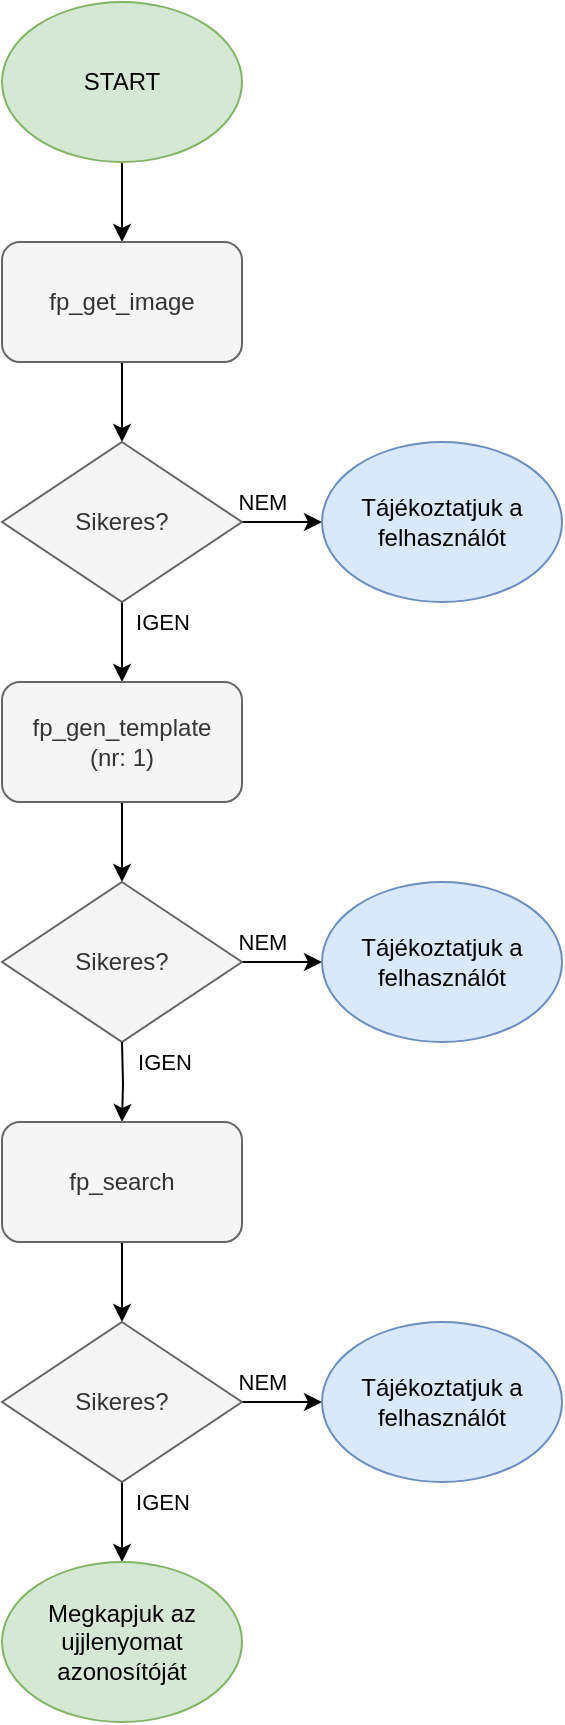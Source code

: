 <mxfile version="21.6.8" type="device">
  <diagram name="Page-1" id="evBm2OVuuemNM05SvKdR">
    <mxGraphModel dx="1418" dy="828" grid="1" gridSize="10" guides="1" tooltips="1" connect="1" arrows="1" fold="1" page="1" pageScale="1" pageWidth="827" pageHeight="1169" math="0" shadow="0">
      <root>
        <mxCell id="0" />
        <mxCell id="1" parent="0" />
        <mxCell id="pmROQtzwA_wPzSzfJlvw-3" style="edgeStyle=orthogonalEdgeStyle;rounded=0;orthogonalLoop=1;jettySize=auto;html=1;exitX=0.5;exitY=1;exitDx=0;exitDy=0;" parent="1" source="pmROQtzwA_wPzSzfJlvw-1" target="pmROQtzwA_wPzSzfJlvw-2" edge="1">
          <mxGeometry relative="1" as="geometry" />
        </mxCell>
        <mxCell id="pmROQtzwA_wPzSzfJlvw-1" value="START" style="ellipse;whiteSpace=wrap;html=1;fillColor=#d5e8d4;strokeColor=#82b366;" parent="1" vertex="1">
          <mxGeometry x="40" y="40" width="120" height="80" as="geometry" />
        </mxCell>
        <mxCell id="pmROQtzwA_wPzSzfJlvw-5" style="edgeStyle=orthogonalEdgeStyle;rounded=0;orthogonalLoop=1;jettySize=auto;html=1;exitX=0.5;exitY=1;exitDx=0;exitDy=0;entryX=0.5;entryY=0;entryDx=0;entryDy=0;" parent="1" source="pmROQtzwA_wPzSzfJlvw-2" target="pmROQtzwA_wPzSzfJlvw-4" edge="1">
          <mxGeometry relative="1" as="geometry" />
        </mxCell>
        <mxCell id="pmROQtzwA_wPzSzfJlvw-2" value="fp_get_image" style="rounded=1;whiteSpace=wrap;html=1;fillColor=#f5f5f5;fontColor=#333333;strokeColor=#666666;" parent="1" vertex="1">
          <mxGeometry x="40" y="160" width="120" height="60" as="geometry" />
        </mxCell>
        <mxCell id="pmROQtzwA_wPzSzfJlvw-7" style="edgeStyle=orthogonalEdgeStyle;rounded=0;orthogonalLoop=1;jettySize=auto;html=1;exitX=1;exitY=0.5;exitDx=0;exitDy=0;" parent="1" source="pmROQtzwA_wPzSzfJlvw-4" target="pmROQtzwA_wPzSzfJlvw-6" edge="1">
          <mxGeometry relative="1" as="geometry" />
        </mxCell>
        <mxCell id="pmROQtzwA_wPzSzfJlvw-9" value="NEM&lt;br&gt;" style="edgeLabel;html=1;align=center;verticalAlign=middle;resizable=0;points=[];" parent="pmROQtzwA_wPzSzfJlvw-7" vertex="1" connectable="0">
          <mxGeometry x="0.2" y="-1" relative="1" as="geometry">
            <mxPoint x="-14" y="-11" as="offset" />
          </mxGeometry>
        </mxCell>
        <mxCell id="pmROQtzwA_wPzSzfJlvw-11" style="edgeStyle=orthogonalEdgeStyle;rounded=0;orthogonalLoop=1;jettySize=auto;html=1;exitX=0.5;exitY=1;exitDx=0;exitDy=0;entryX=0.5;entryY=0;entryDx=0;entryDy=0;" parent="1" source="pmROQtzwA_wPzSzfJlvw-4" target="pmROQtzwA_wPzSzfJlvw-10" edge="1">
          <mxGeometry relative="1" as="geometry" />
        </mxCell>
        <mxCell id="pmROQtzwA_wPzSzfJlvw-12" value="IGEN" style="edgeLabel;html=1;align=center;verticalAlign=middle;resizable=0;points=[];" parent="pmROQtzwA_wPzSzfJlvw-11" vertex="1" connectable="0">
          <mxGeometry x="-0.076" y="-1" relative="1" as="geometry">
            <mxPoint x="21" y="-9" as="offset" />
          </mxGeometry>
        </mxCell>
        <mxCell id="pmROQtzwA_wPzSzfJlvw-4" value="Sikeres?" style="rhombus;whiteSpace=wrap;html=1;fillColor=#f5f5f5;fontColor=#333333;strokeColor=#666666;" parent="1" vertex="1">
          <mxGeometry x="40" y="260" width="120" height="80" as="geometry" />
        </mxCell>
        <mxCell id="pmROQtzwA_wPzSzfJlvw-6" value="Tájékoztatjuk a felhasználót" style="ellipse;whiteSpace=wrap;html=1;fillColor=#dae8fc;strokeColor=#6c8ebf;" parent="1" vertex="1">
          <mxGeometry x="200" y="260" width="120" height="80" as="geometry" />
        </mxCell>
        <mxCell id="pmROQtzwA_wPzSzfJlvw-20" style="edgeStyle=orthogonalEdgeStyle;rounded=0;orthogonalLoop=1;jettySize=auto;html=1;exitX=0.5;exitY=1;exitDx=0;exitDy=0;entryX=0.5;entryY=0;entryDx=0;entryDy=0;" parent="1" source="pmROQtzwA_wPzSzfJlvw-10" target="pmROQtzwA_wPzSzfJlvw-17" edge="1">
          <mxGeometry relative="1" as="geometry" />
        </mxCell>
        <mxCell id="pmROQtzwA_wPzSzfJlvw-10" value="fp_gen_template&lt;br&gt;(nr: 1)" style="rounded=1;whiteSpace=wrap;html=1;fillColor=#f5f5f5;fontColor=#333333;strokeColor=#666666;" parent="1" vertex="1">
          <mxGeometry x="40" y="380" width="120" height="60" as="geometry" />
        </mxCell>
        <mxCell id="pmROQtzwA_wPzSzfJlvw-13" style="edgeStyle=orthogonalEdgeStyle;rounded=0;orthogonalLoop=1;jettySize=auto;html=1;exitX=1;exitY=0.5;exitDx=0;exitDy=0;" parent="1" source="pmROQtzwA_wPzSzfJlvw-17" target="pmROQtzwA_wPzSzfJlvw-18" edge="1">
          <mxGeometry relative="1" as="geometry" />
        </mxCell>
        <mxCell id="pmROQtzwA_wPzSzfJlvw-14" value="NEM&lt;br&gt;" style="edgeLabel;html=1;align=center;verticalAlign=middle;resizable=0;points=[];" parent="pmROQtzwA_wPzSzfJlvw-13" vertex="1" connectable="0">
          <mxGeometry x="0.2" y="-1" relative="1" as="geometry">
            <mxPoint x="-14" y="-11" as="offset" />
          </mxGeometry>
        </mxCell>
        <mxCell id="pmROQtzwA_wPzSzfJlvw-17" value="Sikeres?" style="rhombus;whiteSpace=wrap;html=1;fillColor=#f5f5f5;fontColor=#333333;strokeColor=#666666;" parent="1" vertex="1">
          <mxGeometry x="40" y="480" width="120" height="80" as="geometry" />
        </mxCell>
        <mxCell id="pmROQtzwA_wPzSzfJlvw-18" value="Tájékoztatjuk a felhasználót" style="ellipse;whiteSpace=wrap;html=1;fillColor=#dae8fc;strokeColor=#6c8ebf;" parent="1" vertex="1">
          <mxGeometry x="200" y="480" width="120" height="80" as="geometry" />
        </mxCell>
        <mxCell id="TU9_BQohLm1JdwV8qK0v-1" style="edgeStyle=orthogonalEdgeStyle;rounded=0;orthogonalLoop=1;jettySize=auto;html=1;exitX=0.5;exitY=1;exitDx=0;exitDy=0;entryX=0.5;entryY=0;entryDx=0;entryDy=0;" parent="1" target="TU9_BQohLm1JdwV8qK0v-4" edge="1">
          <mxGeometry relative="1" as="geometry">
            <mxPoint x="100" y="560" as="sourcePoint" />
          </mxGeometry>
        </mxCell>
        <mxCell id="TU9_BQohLm1JdwV8qK0v-2" value="IGEN" style="edgeLabel;html=1;align=center;verticalAlign=middle;resizable=0;points=[];" parent="TU9_BQohLm1JdwV8qK0v-1" vertex="1" connectable="0">
          <mxGeometry x="-0.076" y="-1" relative="1" as="geometry">
            <mxPoint x="21" y="-9" as="offset" />
          </mxGeometry>
        </mxCell>
        <mxCell id="TU9_BQohLm1JdwV8qK0v-3" style="edgeStyle=orthogonalEdgeStyle;rounded=0;orthogonalLoop=1;jettySize=auto;html=1;exitX=0.5;exitY=1;exitDx=0;exitDy=0;entryX=0.5;entryY=0;entryDx=0;entryDy=0;" parent="1" source="TU9_BQohLm1JdwV8qK0v-4" target="TU9_BQohLm1JdwV8qK0v-7" edge="1">
          <mxGeometry relative="1" as="geometry" />
        </mxCell>
        <mxCell id="TU9_BQohLm1JdwV8qK0v-4" value="fp_search" style="rounded=1;whiteSpace=wrap;html=1;fillColor=#f5f5f5;fontColor=#333333;strokeColor=#666666;" parent="1" vertex="1">
          <mxGeometry x="40" y="600" width="120" height="60" as="geometry" />
        </mxCell>
        <mxCell id="TU9_BQohLm1JdwV8qK0v-5" style="edgeStyle=orthogonalEdgeStyle;rounded=0;orthogonalLoop=1;jettySize=auto;html=1;exitX=1;exitY=0.5;exitDx=0;exitDy=0;" parent="1" source="TU9_BQohLm1JdwV8qK0v-7" target="TU9_BQohLm1JdwV8qK0v-8" edge="1">
          <mxGeometry relative="1" as="geometry" />
        </mxCell>
        <mxCell id="TU9_BQohLm1JdwV8qK0v-6" value="NEM&lt;br&gt;" style="edgeLabel;html=1;align=center;verticalAlign=middle;resizable=0;points=[];" parent="TU9_BQohLm1JdwV8qK0v-5" vertex="1" connectable="0">
          <mxGeometry x="0.2" y="-1" relative="1" as="geometry">
            <mxPoint x="-14" y="-11" as="offset" />
          </mxGeometry>
        </mxCell>
        <mxCell id="TU9_BQohLm1JdwV8qK0v-10" style="edgeStyle=orthogonalEdgeStyle;rounded=0;orthogonalLoop=1;jettySize=auto;html=1;exitX=0.5;exitY=1;exitDx=0;exitDy=0;entryX=0.5;entryY=0;entryDx=0;entryDy=0;" parent="1" source="TU9_BQohLm1JdwV8qK0v-7" target="TU9_BQohLm1JdwV8qK0v-9" edge="1">
          <mxGeometry relative="1" as="geometry" />
        </mxCell>
        <mxCell id="TU9_BQohLm1JdwV8qK0v-11" value="IGEN" style="edgeLabel;html=1;align=center;verticalAlign=middle;resizable=0;points=[];" parent="TU9_BQohLm1JdwV8qK0v-10" vertex="1" connectable="0">
          <mxGeometry y="-2" relative="1" as="geometry">
            <mxPoint x="22" y="-10" as="offset" />
          </mxGeometry>
        </mxCell>
        <mxCell id="TU9_BQohLm1JdwV8qK0v-7" value="Sikeres?" style="rhombus;whiteSpace=wrap;html=1;fillColor=#f5f5f5;fontColor=#333333;strokeColor=#666666;" parent="1" vertex="1">
          <mxGeometry x="40" y="700" width="120" height="80" as="geometry" />
        </mxCell>
        <mxCell id="TU9_BQohLm1JdwV8qK0v-8" value="Tájékoztatjuk a felhasználót" style="ellipse;whiteSpace=wrap;html=1;fillColor=#dae8fc;strokeColor=#6c8ebf;" parent="1" vertex="1">
          <mxGeometry x="200" y="700" width="120" height="80" as="geometry" />
        </mxCell>
        <mxCell id="TU9_BQohLm1JdwV8qK0v-9" value="Megkapjuk az ujjlenyomat azonosítóját" style="ellipse;whiteSpace=wrap;html=1;fillColor=#d5e8d4;strokeColor=#82b366;" parent="1" vertex="1">
          <mxGeometry x="40" y="820" width="120" height="80" as="geometry" />
        </mxCell>
      </root>
    </mxGraphModel>
  </diagram>
</mxfile>
